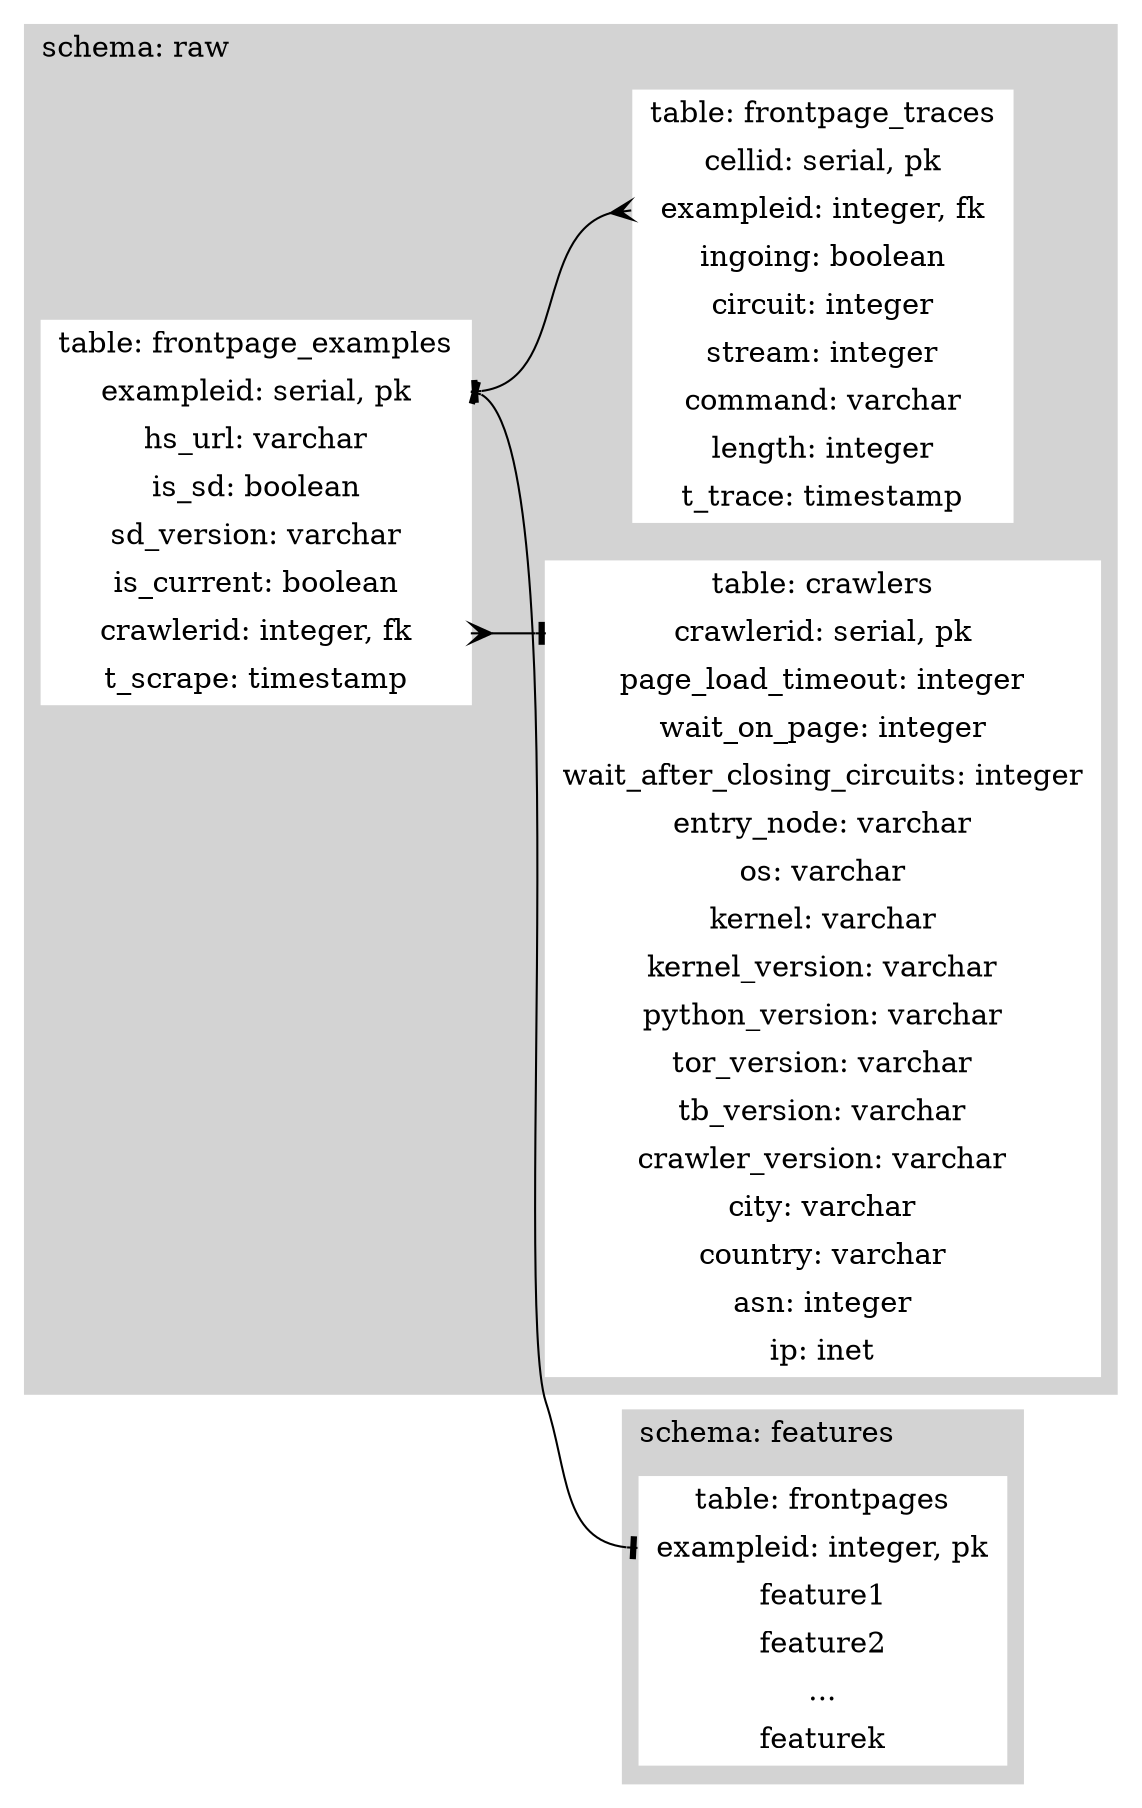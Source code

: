 digraph db_diagram {

  graph[rankdir=LR, overlap=false, splines=true]

subgraph cluster0 {
  label="schema: features"
  labeljust="l"
  style=filled
  color=lightgrey
  struct4 [shape=record, style="filled", color="white", label="table: 
frontpages|<f0> exampleid: integer, pk|<f1> feature1|<f2>feature2|<f3>...|<f4>
featurek"]

}

subgraph cluster1 {
  label="schema: raw"
  labeljust="l"
  style=filled
  color=lightgrey
  struct1 [shape=record, style="filled", color="white", label="table:
  frontpage_examples|<f0> exampleid: serial, pk
  |<f1> hs_url: varchar|<f2>is_sd: boolean|<f3>sd_version: 
  varchar|<f4>is_current: boolean|<f5>crawlerid: integer, fk|<f6>t_scrape: 
  timestamp"]
  struct2 [shape=record, style="filled", color="white", label="table: 
  frontpage_traces|<f0> cellid: serial, pk|<f1>exampleid: integer, fk|<f2>
  ingoing: boolean|<f3>circuit: integer|<f4>stream: integer|<f5>command: 
  varchar|<f6>length: integer|<f7>t_trace: timestamp"]
  struct3 [shape=record, style="filled", color="white", label="table:
  crawlers|<f0>
  crawlerid: serial, pk|<f1>
  page_load_timeout: integer|<f2>
  wait_on_page: integer|<f3>
  wait_after_closing_circuits: integer|<f4>
  entry_node: varchar|<f5>
  os: varchar|<f6>
  kernel: varchar|<f7>
  kernel_version: varchar|<f8>
  python_version: varchar|<f9>
  tor_version: varchar|<f10>
  tb_version: varchar|<f11>
  crawler_version: varchar|<f12>
  city: varchar|<f13>
  country: varchar|<f14>
  asn: integer|<f15>
  ip: inet"]

  struct1:f0 -> struct2:f1 [dir="both" arrowtail=tee arrowhead=crow];
  struct1:f5 -> struct3:f0 [dir="both" arrowtail=crow arrowhead=tee];
  struct1:f0 -> struct4:f0 [dir="both" arrowtail=tee arrowhead=tee]

}

}

